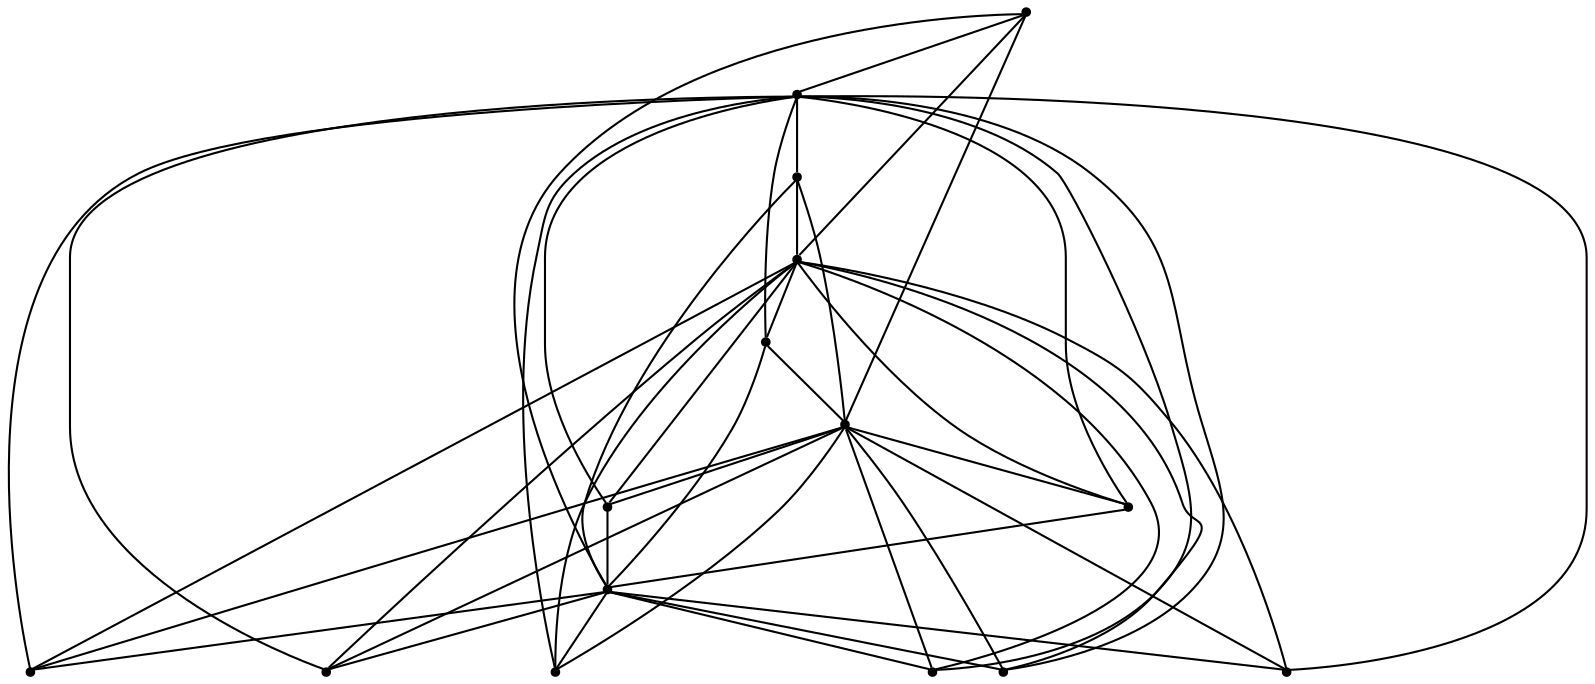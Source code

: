graph {
  node [shape=point,comment="{\"directed\":false,\"doi\":\"10.1007/978-3-030-35802-0_20\",\"figure\":\"4 (3)\"}"]

  v0 [pos="442.91638006731273,795.8274933218473"]
  v1 [pos="500.23803202425233,1010.8174258593945"]
  v2 [pos="475.2382138121128,834.3080613885202"]
  v3 [pos="532.8973930901928,940.1737215990868"]
  v4 [pos="566.069372185405,958.5513121425238"]
  v5 [pos="500.2380320242524,908.9607118981237"]
  v6 [pos="442.91638006731273,992.4397081406808"]
  v7 [pos="442.91638006731273,883.957035084953"]
  v8 [pos="393.2751597593878,767.623323493742"]
  v9 [pos="352.02691111499144,883.957035084953"]
  v10 [pos="401.2430746448147,967.4360313275099"]
  v11 [pos="331.3736156061744,858.9533582717821"]
  v12 [pos="414.4118544195444,816.9721635370217"]
  v13 [pos="401.2430746448147,908.9607118981237"]
  v14 [pos="382.3317520446229,935.9647286394478"]

  v0 -- v1 [id="-1",pos="442.91638006731273,795.8274933218473 608.2427369246793,795.8274933218473 608.2427369246793,795.8274933218473 608.2427369246793,795.8274933218473 608.2427369246793,1010.8174258593945 608.2427369246793,1010.8174258593945 608.2427369246793,1010.8174258593945 500.23803202425233,1010.8174258593945 500.23803202425233,1010.8174258593945 500.23803202425233,1010.8174258593945"]
  v6 -- v8 [id="-2",pos="442.91638006731273,992.4397081406808 300.0936462911456,992.4397081406808 300.0936462911456,992.4397081406808 300.0936462911456,992.4397081406808 300.0936462911456,767.623323493742 300.0936462911456,767.623323493742 300.0936462911456,767.623323493742 393.2751597593878,767.623323493742 393.2751597593878,767.623323493742 393.2751597593878,767.623323493742"]
  v1 -- v12 [id="-3",pos="500.23803202425233,1010.8174258593945 599.4079529349857,997.3903873143822 599.4079529349857,997.3903873143822 599.4079529349857,997.3903873143822 599.4079529349857,816.9721635370219 599.4079529349857,816.9721635370219 599.4079529349857,816.9721635370219 414.4118544195444,816.9721635370217 414.4118544195444,816.9721635370217 414.4118544195444,816.9721635370217"]
  v11 -- v13 [id="-4",pos="331.3736156061744,858.9533582717821 341.63357500752227,908.9607118981237 341.63357500752227,908.9607118981237 341.63357500752227,908.9607118981237 401.2430746448147,908.9607118981237 401.2430746448147,908.9607118981237 401.2430746448147,908.9607118981237"]
  v9 -- v8 [id="-5",pos="352.02691111499144,883.957035084953 352.02694290920033,842.859454173119 352.02694290920033,842.859454173119 352.02694290920033,842.859454173119 393.2751597593878,767.623323493742 393.2751597593878,767.623323493742 393.2751597593878,767.623323493742"]
  v11 -- v1 [id="-6",pos="331.3736156061744,858.9533582717821 331.3736156061744,1010.8174258593945 331.3736156061744,1010.8174258593945 331.3736156061744,1010.8174258593945 500.23803202425233,1010.8174258593945 500.23803202425233,1010.8174258593945 500.23803202425233,1010.8174258593945"]
  v1 -- v14 [id="-7",pos="500.23803202425233,1010.8174258593945 382.3317520446229,1002.2994801725833 382.3317520446229,1002.2994801725833 382.3317520446229,1002.2994801725833 382.3317520446229,935.9647286394478 382.3317520446229,935.9647286394478 382.3317520446229,935.9647286394478"]
  v8 -- v14 [id="-8",pos="393.2751597593878,767.623323493742 316.7629684601448,833.6163550582241 316.7629684601448,833.6163550582241 316.7629684601448,833.6163550582241 316.7629684601448,935.9647286394478 316.7629684601448,935.9647286394478 316.7629684601448,935.9647286394478 382.3317520446229,935.9647286394478 382.3317520446229,935.9647286394478 382.3317520446229,935.9647286394478"]
  v14 -- v7 [id="-9",pos="382.3317520446229,935.9647286394478 424.9051833138435,935.9647286394478 424.9051833138435,935.9647286394478 424.9051833138435,935.9647286394478 424.9051833138435,899.4426598348743 424.9051833138435,899.4426598348743 424.9051833138435,899.4426598348743 442.91638006731273,883.957035084953 442.91638006731273,883.957035084953 442.91638006731273,883.957035084953"]
  v8 -- v11 [id="-10",pos="393.2751597593878,767.623323493742 331.3736156061744,858.9533582717821 331.3736156061744,858.9533582717821 331.3736156061744,858.9533582717821"]
  v13 -- v6 [id="-11",pos="401.2430746448147,908.9607118981237 364.3038315372991,921.329270614665 364.3038315372991,921.329270614665 364.3038315372991,921.329270614665 364.3038315372991,982.3715594178072 364.3038315372991,982.3715594178072 364.3038315372991,982.3715594178072 418.09575401624585,982.3715594178072 418.09575401624585,982.3715594178072 418.09575401624585,982.3715594178072 442.91638006731273,992.4397081406808 442.91638006731273,992.4397081406808 442.91638006731273,992.4397081406808"]
  v8 -- v12 [id="-12",pos="393.2751597593878,767.623323493742 414.4118862137532,788.4180073472737 414.4118862137532,788.4180073472737 414.4118862137532,788.4180073472737 414.4118544195444,816.9721635370217 414.4118544195444,816.9721635370217 414.4118544195444,816.9721635370217"]
  v13 -- v0 [id="-13",pos="401.2430746448147,908.9607118981237 401.2430746448147,795.8274297342089 401.2430746448147,795.8274297342089 401.2430746448147,795.8274297342089 442.91638006731273,795.8274933218473 442.91638006731273,795.8274933218473 442.91638006731273,795.8274933218473"]
  v10 -- v1 [id="-14",pos="401.2430746448147,967.4360313275099 401.2431064390236,999.9324303338935 401.2431064390236,999.9324303338935 401.2431064390236,999.9324303338935 500.23803202425233,1010.8174258593945 500.23803202425233,1010.8174258593945 500.23803202425233,1010.8174258593945"]
  v8 -- v3 [id="-15",pos="393.2751597593878,767.623323493742 451.69278988955966,775.1910155126045 451.69278988955966,775.1910155126045 451.69278988955966,775.1910155126045 532.8973930901928,775.1910155126045 532.8973930901928,775.1910155126045 532.8973930901928,775.1910155126045 532.8973930901928,940.1737215990868 532.8973930901928,940.1737215990868 532.8973930901928,940.1737215990868"]
  v13 -- v4 [id="-16",pos="401.2430746448147,908.9607118981237 409.5777357293143,924.5546899838445 409.5777357293143,924.5546899838445 409.5777357293143,924.5546899838445 409.5777357293143,958.5513757301622 409.5777357293143,958.5513757301622 409.5777357293143,958.5513757301622 566.069372185405,958.5513121425238 566.069372185405,958.5513121425238 566.069372185405,958.5513121425238"]
  v13 -- v5 [id="-17",pos="401.2430746448147,908.9607118981237 500.2380320242524,908.9607118981237 500.2380320242524,908.9607118981237 500.2380320242524,908.9607118981237"]
  v13 -- v12 [id="-18",pos="401.2430746448147,908.9607118981237 414.41185441954434,892.5166306749028 414.41185441954434,892.5166306749028 414.41185441954434,892.5166306749028 414.4118544195444,816.9721635370217 414.4118544195444,816.9721635370217 414.4118544195444,816.9721635370217"]
  v8 -- v5 [id="-19",pos="393.2751597593878,767.623323493742 451.69278988955966,783.0089248884918 451.69278988955966,783.0089248884918 451.69278988955966,783.0089248884918 500.24219706561155,783.0089248884918 500.24219706561155,783.0089248884918 500.24219706561155,783.0089248884918 500.2380320242524,908.9607118981237 500.2380320242524,908.9607118981237 500.2380320242524,908.9607118981237"]
  v3 -- v13 [id="-20",pos="532.8973930901928,940.1737215990868 417.9123968138139,940.1735944238101 417.9123968138139,940.1735944238101 417.9123968138139,940.1735944238101 417.9123968138139,924.5546899838445 417.9123968138139,924.5546899838445 417.9123968138139,924.5546899838445 401.2430746448147,908.9607118981237 401.2430746448147,908.9607118981237 401.2430746448147,908.9607118981237"]
  v12 -- v7 [id="-21",pos="414.4118544195444,816.9721635370217 436.24865755855484,827.6321224102965 436.24865755855484,827.6321224102965 436.24865755855484,827.6321224102965 436.24865755855484,858.9534218594205 436.24865755855484,858.9534218594205 436.24865755855484,858.9534218594205 442.91638006731273,883.957035084953 442.91638006731273,883.957035084953 442.91638006731273,883.957035084953"]
  v9 -- v1 [id="-22",pos="352.02691111499144,883.957035084953 352.0269111149915,1005.56661303254 352.0269111149915,1005.56661303254 352.0269111149915,1005.56661303254 500.23803202425233,1010.8174258593945 500.23803202425233,1010.8174258593945 500.23803202425233,1010.8174258593945"]
  v11 -- v7 [id="-23",pos="331.3736156061744,858.9533582717821 428.8891566536614,858.9534218594205 428.8891566536614,858.9534218594205 428.8891566536614,858.9534218594205 442.91638006731273,883.957035084953 442.91638006731273,883.957035084953 442.91638006731273,883.957035084953"]
  v13 -- v14 [id="-24",pos="401.2430746448147,908.9607118981237 382.3317520446229,935.9647286394478 382.3317520446229,935.9647286394478 382.3317520446229,935.9647286394478"]
  v0 -- v8 [id="-25",pos="442.91638006731273,795.8274933218473 393.2751597593878,767.623323493742 393.2751597593878,767.623323493742 393.2751597593878,767.623323493742"]
  v8 -- v2 [id="-26",pos="393.2751597593878,767.623323493742 393.2751597593878,834.3081249761585 393.2751597593878,834.3081249761585 393.2751597593878,834.3081249761585 475.2382138121128,834.3080613885202 475.2382138121128,834.3080613885202 475.2382138121128,834.3080613885202"]
  v7 -- v10 [id="-27",pos="442.91638006731273,883.957035084953 430.797763010864,899.4426598348743 430.797763010864,899.4426598348743 430.797763010864,899.4426598348743 430.797763010864,967.4360313275099 430.797763010864,967.4360313275099 430.797763010864,967.4360313275099 401.2430746448147,967.4360313275099 401.2430746448147,967.4360313275099 401.2430746448147,967.4360313275099"]
  v7 -- v6 [id="-28",pos="442.91638006731273,883.957035084953 442.91638006731273,992.4397081406808 442.91638006731273,992.4397081406808 442.91638006731273,992.4397081406808"]
  v7 -- v3 [id="-29",pos="442.91638006731273,883.957035084953 455.47671406729995,900.0010864751262 455.47671406729995,900.0010864751262 455.47671406729995,900.0010864751262 455.47671406729995,927.3634195587208 455.47671406729995,927.3634195587208 455.47671406729995,927.3634195587208 512.8941937697103,927.3634195587208 512.8941937697103,927.3634195587208 512.8941937697103,927.3634195587208 532.8973930901928,940.1737215990868 532.8973930901928,940.1737215990868 532.8973930901928,940.1737215990868"]
  v7 -- v5 [id="-30",pos="442.91638006731273,883.957035084953 500.2380320242524,908.9607118981237 500.2380320242524,908.9607118981237 500.2380320242524,908.9607118981237"]
  v2 -- v13 [id="-31",pos="475.2382138121128,834.3080613885202 452.442910658933,845.8431769288167 452.442910658933,845.8431769288167 452.442910658933,845.8431769288167 422.46313372057324,845.8431769288167 422.46313372057324,845.8431769288167 422.46313372057324,845.8431769288167 422.46313372057324,892.5166942625411 422.46313372057324,892.5166942625411 422.46313372057324,892.5166942625411 401.2430746448147,908.9607118981237 401.2430746448147,908.9607118981237 401.2430746448147,908.9607118981237"]
  v2 -- v7 [id="-32",pos="475.2382138121128,834.3080613885202 442.91638006731273,883.957035084953 442.91638006731273,883.957035084953 442.91638006731273,883.957035084953"]
  v7 -- v0 [id="-33",pos="442.91638006731273,883.957035084953 442.91638006731273,795.8274933218473 442.91638006731273,795.8274933218473 442.91638006731273,795.8274933218473"]
  v8 -- v4 [id="-34",pos="393.2751597593878,767.623323493742 566.0693721854051,767.623323493742 566.0693721854051,767.623323493742 566.0693721854051,767.623323493742 566.069372185405,958.5513121425238 566.069372185405,958.5513121425238 566.069372185405,958.5513121425238"]
  v1 -- v6 [id="-35",pos="500.23803202425233,1010.8174258593945 442.91638006731273,992.4397081406808 442.91638006731273,992.4397081406808 442.91638006731273,992.4397081406808"]
  v10 -- v13 [id="-36",pos="401.2430746448147,967.4360313275099 401.2430746448147,908.9607118981237 401.2430746448147,908.9607118981237 401.2430746448147,908.9607118981237"]
  v1 -- v4 [id="-37",pos="500.23803202425233,1010.8174258593945 566.069372185405,958.5513121425238 566.069372185405,958.5513121425238 566.069372185405,958.5513121425238"]
  v1 -- v3 [id="-38",pos="500.23803202425233,1010.8174258593945 582.7386943544043,979.4794028613766 582.7386943544043,979.4794028613766 582.7386943544043,979.4794028613766 582.7386943544043,940.1735944238101 582.7386943544043,940.1735944238101 582.7386943544043,940.1735944238101 532.8973930901928,940.1737215990868 532.8973930901928,940.1737215990868 532.8973930901928,940.1737215990868"]
  v1 -- v2 [id="-39",pos="500.23803202425233,1010.8174258593945 590.4065672909236,989.8726751792861 590.4065672909236,989.8726751792861 590.4065672909236,989.8726751792861 590.4065672909236,834.3081885637969 590.4065672909236,834.3081885637969 590.4065672909236,834.3081885637969 475.2382138121128,834.3080613885202 475.2382138121128,834.3080613885202 475.2382138121128,834.3080613885202"]
  v8 -- v10 [id="-40",pos="393.2751597593878,767.623323493742 308.57831245299457,793.4771034444129 308.57831245299457,793.4771034444129 308.57831245299457,793.4771034444129 308.57831245299457,967.4360313275099 308.57831245299457,967.4360313275099 308.57831245299457,967.4360313275099 401.2430746448147,967.4360313275099 401.2430746448147,967.4360313275099 401.2430746448147,967.4360313275099"]
  v7 -- v4 [id="-41",pos="442.91638006731273,883.957035084953 552.6504991638695,883.957035084953 552.6504991638695,883.957035084953 552.6504991638695,883.957035084953 552.6504991638695,946.4162472341134 552.6504991638695,946.4162472341134 552.6504991638695,946.4162472341134 566.069372185405,958.5513121425238 566.069372185405,958.5513121425238 566.069372185405,958.5513121425238"]
  v13 -- v9 [id="-42",pos="401.2430746448147,908.9607118981237 352.02691111499144,883.957035084953 352.02691111499144,883.957035084953 352.02691111499144,883.957035084953"]
  v7 -- v9 [id="-43",pos="442.91638006731273,883.957035084953 352.02691111499144,883.957035084953 352.02691111499144,883.957035084953 352.02691111499144,883.957035084953"]
  v1 -- v5 [id="-44",pos="500.23803202425233,1010.8174258593945 500.2380320242524,908.9607118981237 500.2380320242524,908.9607118981237 500.2380320242524,908.9607118981237"]
}